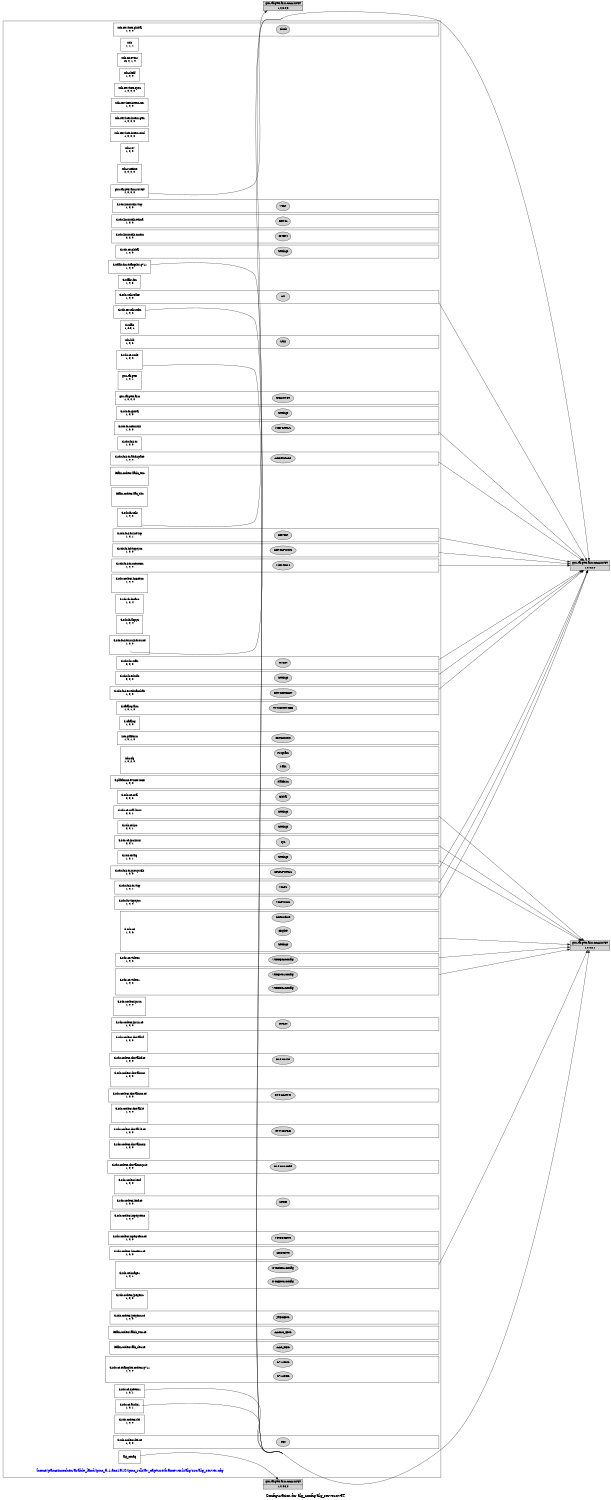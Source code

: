 digraph configuration {
    size="7.5,10";
    rankdir=LR;
    ranksep=".50 equally";
    concentrate=true;
    compound=true;
    label="\nConfiguration for alg_config/alg_server.xv5T"
  node [font=Helvetica, fontsize=14, fontcolor=black];  subgraph cluster0 {label=""; __cfg [label="/home/pamsimochen/arable_land/ipnc_5.1-acs1910/ipnc_rdk/av_capture/framework/alg/src/alg_server.cfg", color=white, fontcolor=blue];
    node [font=Helvetica, fontsize=10];    subgraph cluster1 {
        label="";
        xdc_services_global__top [shape=box,label="xdc.services.global\n1, 0, 0", color=white];
        xdc_services_global__bot [shape=point,label="", style=invis];
        xdc_services_global_Clock [style=filled,fillcolor=lightgray, label="Clock"];
        xdc_services_global__top -> xdc_services_global_Clock[style=invis];
        xdc_services_global_Clock -> xdc_services_global__bot[style=invis];
    }
    subgraph cluster2 {
        label="";
        xdc__top [shape=box,label="xdc\n1, 1, 1", color=white];
    }
    subgraph cluster3 {
        label="";
        xdc_corevers__top [shape=box,label="xdc.corevers\n16, 0, 1, 0", color=white];
    }
    subgraph cluster4 {
        label="";
        xdc_shelf__top [shape=box,label="xdc.shelf\n1, 0, 0", color=white];
    }
    subgraph cluster5 {
        label="";
        xdc_services_spec__top [shape=box,label="xdc.services.spec\n1, 0, 0, 0", color=white];
    }
    subgraph cluster6 {
        label="";
        xdc_services_intern_xsr__top [shape=box,label="xdc.services.intern.xsr\n1, 0, 0", color=white];
    }
    subgraph cluster7 {
        label="";
        xdc_services_intern_gen__top [shape=box,label="xdc.services.intern.gen\n1, 0, 0, 0", color=white];
    }
    subgraph cluster8 {
        label="";
        xdc_services_intern_cmd__top [shape=box,label="xdc.services.intern.cmd\n1, 0, 0, 0", color=white];
    }
    subgraph cluster9 {
        label="";
        xdc_rov__top [shape=box,label="xdc.rov\n1, 0, 0", color=white];
        xdc_rov__bot [shape=point,label="", style=invis];
    }
    subgraph cluster10 {
        label="";
        xdc_runtime__top [shape=box,label="xdc.runtime\n2, 0, 0, 0", color=white];
        xdc_runtime__bot [shape=point,label="", style=invis];
    }
    subgraph cluster11 {
        label="";
        gnu_targets_arm_rtsv5T__top [shape=box,label="gnu.targets.arm.rtsv5T\n1, 0, 0, 0", color=white];
    }
    subgraph cluster12 {
        label="";
        ti_sdo_linuxutils_vicp__top [shape=box,label="ti.sdo.linuxutils.vicp\n1, 0, 0", color=white];
        ti_sdo_linuxutils_vicp__bot [shape=point,label="", style=invis];
        ti_sdo_linuxutils_vicp_VICP [style=filled,fillcolor=lightgray, label="VICP"];
        ti_sdo_linuxutils_vicp__top -> ti_sdo_linuxutils_vicp_VICP[style=invis];
        ti_sdo_linuxutils_vicp_VICP -> ti_sdo_linuxutils_vicp__bot[style=invis];
    }
    subgraph cluster13 {
        label="";
        ti_sdo_linuxutils_edma__top [shape=box,label="ti.sdo.linuxutils.edma\n1, 0, 0", color=white];
        ti_sdo_linuxutils_edma__bot [shape=point,label="", style=invis];
        ti_sdo_linuxutils_edma_EDMA [style=filled,fillcolor=lightgray, label="EDMA"];
        ti_sdo_linuxutils_edma__top -> ti_sdo_linuxutils_edma_EDMA[style=invis];
        ti_sdo_linuxutils_edma_EDMA -> ti_sdo_linuxutils_edma__bot[style=invis];
    }
    subgraph cluster14 {
        label="";
        ti_sdo_linuxutils_cmem__top [shape=box,label="ti.sdo.linuxutils.cmem\n2, 2, 0", color=white];
        ti_sdo_linuxutils_cmem__bot [shape=point,label="", style=invis];
        ti_sdo_linuxutils_cmem_CMEM [style=filled,fillcolor=lightgray, label="CMEM"];
        ti_sdo_linuxutils_cmem__top -> ti_sdo_linuxutils_cmem_CMEM[style=invis];
        ti_sdo_linuxutils_cmem_CMEM -> ti_sdo_linuxutils_cmem__bot[style=invis];
    }
    subgraph cluster15 {
        label="";
        ti_xdais_dm_examples_g711__top [shape=box,label="ti.xdais.dm.examples.g711\n1, 0, 0", color=white];
    }
    subgraph cluster16 {
        label="";
        ti_sdo_ce_global__top [shape=box,label="ti.sdo.ce.global\n1, 0, 0", color=white];
        ti_sdo_ce_global__bot [shape=point,label="", style=invis];
        ti_sdo_ce_global_Settings [style=filled,fillcolor=lightgray, label="Settings"];
        ti_sdo_ce_global__top -> ti_sdo_ce_global_Settings[style=invis];
        ti_sdo_ce_global_Settings -> ti_sdo_ce_global__bot[style=invis];
    }
    subgraph cluster17 {
        label="";
        ti_xdais_dm__top [shape=box,label="ti.xdais.dm\n1, 0, 5", color=white];
    }
    subgraph cluster18 {
        label="";
        ti_sdo_utils_trace__top [shape=box,label="ti.sdo.utils.trace\n1, 0, 0", color=white];
        ti_sdo_utils_trace__bot [shape=point,label="", style=invis];
        ti_sdo_utils_trace_GT [style=filled,fillcolor=lightgray, label="GT"];
        ti_sdo_utils_trace__top -> ti_sdo_utils_trace_GT[style=invis];
        ti_sdo_utils_trace_GT -> ti_sdo_utils_trace__bot[style=invis];
    }
    subgraph cluster19 {
        label="";
        ti_sdo_ce_utils_xdm__top [shape=box,label="ti.sdo.ce.utils.xdm\n1, 0, 2", color=white];
    }
    subgraph cluster20 {
        label="";
        ti_xdais__top [shape=box,label="ti.xdais\n1, 2.0, 1", color=white];
    }
    subgraph cluster21 {
        label="";
        ti_sdo_ce_node__top [shape=box,label="ti.sdo.ce.node\n1, 0, 0", color=white];
        ti_sdo_ce_node__bot [shape=point,label="", style=invis];
    }
    subgraph cluster22 {
        label="";
        xdc_bld__top [shape=box,label="xdc.bld\n1, 0, 2", color=white];
        xdc_bld__bot [shape=point,label="", style=invis];
        xdc_bld_Utils [style=filled,fillcolor=lightgray, label="Utils"];
        xdc_bld__top -> xdc_bld_Utils[style=invis];
        xdc_bld_Utils -> xdc_bld__bot[style=invis];
    }
    subgraph cluster23 {
        label="";
        gnu_targets__top [shape=box,label="gnu.targets\n1, 0, 1", color=white];
        gnu_targets__bot [shape=point,label="", style=invis];
    }
    subgraph cluster24 {
        label="";
        gnu_targets_arm__top [shape=box,label="gnu.targets.arm\n1, 0, 0, 0", color=white];
        gnu_targets_arm__bot [shape=point,label="", style=invis];
        gnu_targets_arm_GCArmv5T [style=filled,fillcolor=lightgray, label="GCArmv5T"];
        gnu_targets_arm__top -> gnu_targets_arm_GCArmv5T[style=invis];
        gnu_targets_arm_GCArmv5T -> gnu_targets_arm__bot[style=invis];
    }
    subgraph cluster25 {
        label="";
        ti_sdo_fc_global__top [shape=box,label="ti.sdo.fc.global\n1, 0, 0", color=white];
        ti_sdo_fc_global__bot [shape=point,label="", style=invis];
        ti_sdo_fc_global_Settings [style=filled,fillcolor=lightgray, label="Settings"];
        ti_sdo_fc_global__top -> ti_sdo_fc_global_Settings[style=invis];
        ti_sdo_fc_global_Settings -> ti_sdo_fc_global__bot[style=invis];
    }
    subgraph cluster26 {
        label="";
        ti_sdo_fc_memutils__top [shape=box,label="ti.sdo.fc.memutils\n1, 0, 0", color=white];
        ti_sdo_fc_memutils__bot [shape=point,label="", style=invis];
        ti_sdo_fc_memutils_MEMUTILS [style=filled,fillcolor=lightgray, label="MEMUTILS"];
        ti_sdo_fc_memutils__top -> ti_sdo_fc_memutils_MEMUTILS[style=invis];
        ti_sdo_fc_memutils_MEMUTILS -> ti_sdo_fc_memutils__bot[style=invis];
    }
    subgraph cluster27 {
        label="";
        ti_sdo_fc_ires__top [shape=box,label="ti.sdo.fc.ires\n1, 0, 0", color=white];
    }
    subgraph cluster28 {
        label="";
        ti_sdo_fc_ires_addrspace__top [shape=box,label="ti.sdo.fc.ires.addrspace\n1, 0, 0", color=white];
        ti_sdo_fc_ires_addrspace__bot [shape=point,label="", style=invis];
        ti_sdo_fc_ires_addrspace_ADDRSPACE [style=filled,fillcolor=lightgray, label="ADDRSPACE"];
        ti_sdo_fc_ires_addrspace__top -> ti_sdo_fc_ires_addrspace_ADDRSPACE[style=invis];
        ti_sdo_fc_ires_addrspace_ADDRSPACE -> ti_sdo_fc_ires_addrspace__bot[style=invis];
    }
    subgraph cluster29 {
        label="";
        ittiam_codecs_aaclc_enc__top [shape=box,label="ittiam.codecs.aaclc_enc\n", color=white];
        ittiam_codecs_aaclc_enc__bot [shape=point,label="", style=invis];
    }
    subgraph cluster30 {
        label="";
        ittiam_codecs_aac_dec__top [shape=box,label="ittiam.codecs.aac_dec\n", color=white];
        ittiam_codecs_aac_dec__bot [shape=point,label="", style=invis];
    }
    subgraph cluster31 {
        label="";
        ti_sdo_fc_utils__top [shape=box,label="ti.sdo.fc.utils\n1, 0, 2", color=white];
        ti_sdo_fc_utils__bot [shape=point,label="", style=invis];
    }
    subgraph cluster32 {
        label="";
        ti_sdo_fc_ires_hdvicp__top [shape=box,label="ti.sdo.fc.ires.hdvicp\n1, 0, 1", color=white];
        ti_sdo_fc_ires_hdvicp__bot [shape=point,label="", style=invis];
        ti_sdo_fc_ires_hdvicp_HDVICP [style=filled,fillcolor=lightgray, label="HDVICP"];
        ti_sdo_fc_ires_hdvicp__top -> ti_sdo_fc_ires_hdvicp_HDVICP[style=invis];
        ti_sdo_fc_ires_hdvicp_HDVICP -> ti_sdo_fc_ires_hdvicp__bot[style=invis];
    }
    subgraph cluster33 {
        label="";
        ti_sdo_fc_hdvicpsync__top [shape=box,label="ti.sdo.fc.hdvicpsync\n1, 0, 0", color=white];
        ti_sdo_fc_hdvicpsync__bot [shape=point,label="", style=invis];
        ti_sdo_fc_hdvicpsync_HDVICPSYNC [style=filled,fillcolor=lightgray, label="HDVICPSYNC"];
        ti_sdo_fc_hdvicpsync__top -> ti_sdo_fc_hdvicpsync_HDVICPSYNC[style=invis];
        ti_sdo_fc_hdvicpsync_HDVICPSYNC -> ti_sdo_fc_hdvicpsync__bot[style=invis];
    }
    subgraph cluster34 {
        label="";
        ti_sdo_fc_ires_memtcm__top [shape=box,label="ti.sdo.fc.ires.memtcm\n1, 0, 0", color=white];
        ti_sdo_fc_ires_memtcm__bot [shape=point,label="", style=invis];
        ti_sdo_fc_ires_memtcm_MEMTCM [style=filled,fillcolor=lightgray, label="MEMTCM"];
        ti_sdo_fc_ires_memtcm__top -> ti_sdo_fc_ires_memtcm_MEMTCM[style=invis];
        ti_sdo_fc_ires_memtcm_MEMTCM -> ti_sdo_fc_ires_memtcm__bot[style=invis];
    }
    subgraph cluster35 {
        label="";
        ti_sdo_codecs_h264enc__top [shape=box,label="ti.sdo.codecs.h264enc\n1, 0, 0", color=white];
        ti_sdo_codecs_h264enc__bot [shape=point,label="", style=invis];
    }
    subgraph cluster36 {
        label="";
        ti_sdo_fc_dman3__top [shape=box,label="ti.sdo.fc.dman3\n1, 0, 4", color=white];
        ti_sdo_fc_dman3__bot [shape=point,label="", style=invis];
    }
    subgraph cluster37 {
        label="";
        ti_sdo_fc_acpy3__top [shape=box,label="ti.sdo.fc.acpy3\n1, 0, 4", color=white];
        ti_sdo_fc_acpy3__bot [shape=point,label="", style=invis];
    }
    subgraph cluster38 {
        label="";
        ti_sdo_fc_ires_nullresource__top [shape=box,label="ti.sdo.fc.ires.nullresource\n1, 0, 0", color=white];
        ti_sdo_fc_ires_nullresource__bot [shape=point,label="", style=invis];
    }
    subgraph cluster39 {
        label="";
        ti_sdo_fc_rman__top [shape=box,label="ti.sdo.fc.rman\n2, 0, 0", color=white];
        ti_sdo_fc_rman__bot [shape=point,label="", style=invis];
        ti_sdo_fc_rman_RMAN [style=filled,fillcolor=lightgray, label="RMAN"];
        ti_sdo_fc_rman__top -> ti_sdo_fc_rman_RMAN[style=invis];
        ti_sdo_fc_rman_RMAN -> ti_sdo_fc_rman__bot[style=invis];
    }
    subgraph cluster40 {
        label="";
        ti_sdo_fc_edma3__top [shape=box,label="ti.sdo.fc.edma3\n3, 0, 0", color=white];
        ti_sdo_fc_edma3__bot [shape=point,label="", style=invis];
        ti_sdo_fc_edma3_Settings [style=filled,fillcolor=lightgray, label="Settings"];
        ti_sdo_fc_edma3__top -> ti_sdo_fc_edma3_Settings[style=invis];
        ti_sdo_fc_edma3_Settings -> ti_sdo_fc_edma3__bot[style=invis];
    }
    subgraph cluster41 {
        label="";
        ti_sdo_fc_ires_edma3chan__top [shape=box,label="ti.sdo.fc.ires.edma3chan\n1, 0, 0", color=white];
        ti_sdo_fc_ires_edma3chan__bot [shape=point,label="", style=invis];
        ti_sdo_fc_ires_edma3chan_EDMA3CHAN [style=filled,fillcolor=lightgray, label="EDMA3CHAN"];
        ti_sdo_fc_ires_edma3chan__top -> ti_sdo_fc_ires_edma3chan_EDMA3CHAN[style=invis];
        ti_sdo_fc_ires_edma3chan_EDMA3CHAN -> ti_sdo_fc_ires_edma3chan__bot[style=invis];
    }
    subgraph cluster42 {
        label="";
        ti_catalog_arm__top [shape=box,label="ti.catalog.arm\n1, 0, 1, 0", color=white];
        ti_catalog_arm__bot [shape=point,label="", style=invis];
        ti_catalog_arm_TMS320DM365 [style=filled,fillcolor=lightgray, label="TMS320DM365"];
        ti_catalog_arm__top -> ti_catalog_arm_TMS320DM365[style=invis];
        ti_catalog_arm_TMS320DM365 -> ti_catalog_arm__bot[style=invis];
    }
    subgraph cluster43 {
        label="";
        ti_catalog__top [shape=box,label="ti.catalog\n1, 0, 0", color=white];
    }
    subgraph cluster44 {
        label="";
        xdc_platform__top [shape=box,label="xdc.platform\n1, 0, 1, 0", color=white];
        xdc_platform__bot [shape=point,label="", style=invis];
        xdc_platform_ExeContext [style=filled,fillcolor=lightgray, label="ExeContext"];
        xdc_platform__top -> xdc_platform_ExeContext[style=invis];
        xdc_platform_ExeContext -> xdc_platform__bot[style=invis];
    }
    subgraph cluster45 {
        label="";
        xdc_cfg__top [shape=box,label="xdc.cfg\n1, 0, 2, 0", color=white];
        xdc_cfg__bot [shape=point,label="", style=invis];
        xdc_cfg_Program [style=filled,fillcolor=lightgray, label="Program"];
        xdc_cfg__top -> xdc_cfg_Program[style=invis];
        xdc_cfg_Program -> xdc_cfg__bot[style=invis];
        xdc_cfg_Main [style=filled,fillcolor=lightgray, label="Main"];
        xdc_cfg__top -> xdc_cfg_Main[style=invis];
        xdc_cfg_Main -> xdc_cfg__bot[style=invis];
    }
    subgraph cluster46 {
        label="";
        ti_platforms_evmDM365__top [shape=box,label="ti.platforms.evmDM365\n1, 0, 0", color=white];
        ti_platforms_evmDM365__bot [shape=point,label="", style=invis];
        ti_platforms_evmDM365_Platform [style=filled,fillcolor=lightgray, label="Platform"];
        ti_platforms_evmDM365__top -> ti_platforms_evmDM365_Platform[style=invis];
        ti_platforms_evmDM365_Platform -> ti_platforms_evmDM365__bot[style=invis];
    }
    subgraph cluster47 {
        label="";
        ti_sdo_ce_osal__top [shape=box,label="ti.sdo.ce.osal\n2, 0, 2", color=white];
        ti_sdo_ce_osal__bot [shape=point,label="", style=invis];
        ti_sdo_ce_osal_Global [style=filled,fillcolor=lightgray, label="Global"];
        ti_sdo_ce_osal__top -> ti_sdo_ce_osal_Global[style=invis];
        ti_sdo_ce_osal_Global -> ti_sdo_ce_osal__bot[style=invis];
    }
    subgraph cluster48 {
        label="";
        ti_sdo_ce_osal_linux__top [shape=box,label="ti.sdo.ce.osal.linux\n2, 0, 1", color=white];
        ti_sdo_ce_osal_linux__bot [shape=point,label="", style=invis];
        ti_sdo_ce_osal_linux_Settings [style=filled,fillcolor=lightgray, label="Settings"];
        ti_sdo_ce_osal_linux__top -> ti_sdo_ce_osal_linux_Settings[style=invis];
        ti_sdo_ce_osal_linux_Settings -> ti_sdo_ce_osal_linux__bot[style=invis];
    }
    subgraph cluster49 {
        label="";
        ti_sdo_ce_ipc__top [shape=box,label="ti.sdo.ce.ipc\n2, 0, 1", color=white];
        ti_sdo_ce_ipc__bot [shape=point,label="", style=invis];
        ti_sdo_ce_ipc_Settings [style=filled,fillcolor=lightgray, label="Settings"];
        ti_sdo_ce_ipc__top -> ti_sdo_ce_ipc_Settings[style=invis];
        ti_sdo_ce_ipc_Settings -> ti_sdo_ce_ipc__bot[style=invis];
    }
    subgraph cluster50 {
        label="";
        ti_sdo_ce_ipc_linux__top [shape=box,label="ti.sdo.ce.ipc.linux\n2, 0, 1", color=white];
        ti_sdo_ce_ipc_linux__bot [shape=point,label="", style=invis];
        ti_sdo_ce_ipc_linux_Ipc [style=filled,fillcolor=lightgray, label="Ipc"];
        ti_sdo_ce_ipc_linux__top -> ti_sdo_ce_ipc_linux_Ipc[style=invis];
        ti_sdo_ce_ipc_linux_Ipc -> ti_sdo_ce_ipc_linux__bot[style=invis];
    }
    subgraph cluster51 {
        label="";
        ti_sdo_ce_alg__top [shape=box,label="ti.sdo.ce.alg\n1, 0, 1", color=white];
        ti_sdo_ce_alg__bot [shape=point,label="", style=invis];
        ti_sdo_ce_alg_Settings [style=filled,fillcolor=lightgray, label="Settings"];
        ti_sdo_ce_alg__top -> ti_sdo_ce_alg_Settings[style=invis];
        ti_sdo_ce_alg_Settings -> ti_sdo_ce_alg__bot[style=invis];
    }
    subgraph cluster52 {
        label="";
        ti_sdo_fc_ires_grouputils__top [shape=box,label="ti.sdo.fc.ires.grouputils\n1, 0, 0", color=white];
        ti_sdo_fc_ires_grouputils__bot [shape=point,label="", style=invis];
        ti_sdo_fc_ires_grouputils_GROUPUTILS [style=filled,fillcolor=lightgray, label="GROUPUTILS"];
        ti_sdo_fc_ires_grouputils__top -> ti_sdo_fc_ires_grouputils_GROUPUTILS[style=invis];
        ti_sdo_fc_ires_grouputils_GROUPUTILS -> ti_sdo_fc_ires_grouputils__bot[style=invis];
    }
    subgraph cluster53 {
        label="";
        ti_sdo_fc_ires_vicp__top [shape=box,label="ti.sdo.fc.ires.vicp\n1, 0, 1", color=white];
        ti_sdo_fc_ires_vicp__bot [shape=point,label="", style=invis];
        ti_sdo_fc_ires_vicp_VICP2 [style=filled,fillcolor=lightgray, label="VICP2"];
        ti_sdo_fc_ires_vicp__top -> ti_sdo_fc_ires_vicp_VICP2[style=invis];
        ti_sdo_fc_ires_vicp_VICP2 -> ti_sdo_fc_ires_vicp__bot[style=invis];
    }
    subgraph cluster54 {
        label="";
        ti_sdo_fc_vicpsync__top [shape=box,label="ti.sdo.fc.vicpsync\n1, 0, 0", color=white];
        ti_sdo_fc_vicpsync__bot [shape=point,label="", style=invis];
        ti_sdo_fc_vicpsync_VICPSYNC [style=filled,fillcolor=lightgray, label="VICPSYNC"];
        ti_sdo_fc_vicpsync__top -> ti_sdo_fc_vicpsync_VICPSYNC[style=invis];
        ti_sdo_fc_vicpsync_VICPSYNC -> ti_sdo_fc_vicpsync__bot[style=invis];
    }
    subgraph cluster55 {
        label="";
        ti_sdo_ce__top [shape=box,label="ti.sdo.ce\n1, 0, 6", color=white];
        ti_sdo_ce__bot [shape=point,label="", style=invis];
        ti_sdo_ce_Engine [style=filled,fillcolor=lightgray, label="Engine"];
        ti_sdo_ce__top -> ti_sdo_ce_Engine[style=invis];
        ti_sdo_ce_Engine -> ti_sdo_ce__bot[style=invis];
        ti_sdo_ce_CERuntime [style=filled,fillcolor=lightgray, label="CERuntime"];
        ti_sdo_ce__top -> ti_sdo_ce_CERuntime[style=invis];
        ti_sdo_ce_CERuntime -> ti_sdo_ce__bot[style=invis];
        ti_sdo_ce_Settings [style=filled,fillcolor=lightgray, label="Settings"];
        ti_sdo_ce__top -> ti_sdo_ce_Settings[style=invis];
        ti_sdo_ce_Settings -> ti_sdo_ce__bot[style=invis];
    }
    subgraph cluster56 {
        label="";
        ti_sdo_ce_video2__top [shape=box,label="ti.sdo.ce.video2\n1, 0, 2", color=white];
        ti_sdo_ce_video2__bot [shape=point,label="", style=invis];
        ti_sdo_ce_video2_VIDDEC2Config [style=filled,fillcolor=lightgray, label="VIDDEC2Config"];
        ti_sdo_ce_video2__top -> ti_sdo_ce_video2_VIDDEC2Config[style=invis];
        ti_sdo_ce_video2_VIDDEC2Config -> ti_sdo_ce_video2__bot[style=invis];
    }
    subgraph cluster57 {
        label="";
        ti_sdo_ce_video1__top [shape=box,label="ti.sdo.ce.video1\n1, 0, 2", color=white];
        ti_sdo_ce_video1__bot [shape=point,label="", style=invis];
        ti_sdo_ce_video1_VIDENC1Config [style=filled,fillcolor=lightgray, label="VIDENC1Config"];
        ti_sdo_ce_video1__top -> ti_sdo_ce_video1_VIDENC1Config[style=invis];
        ti_sdo_ce_video1_VIDENC1Config -> ti_sdo_ce_video1__bot[style=invis];
        ti_sdo_ce_video1_VIDDEC1Config [style=filled,fillcolor=lightgray, label="VIDDEC1Config"];
        ti_sdo_ce_video1__top -> ti_sdo_ce_video1_VIDDEC1Config[style=invis];
        ti_sdo_ce_video1_VIDDEC1Config -> ti_sdo_ce_video1__bot[style=invis];
    }
    subgraph cluster58 {
        label="";
        ti_sdo_codecs_iprun__top [shape=box,label="ti.sdo.codecs.iprun\n1, 0, 0", color=white];
        ti_sdo_codecs_iprun__bot [shape=point,label="", style=invis];
    }
    subgraph cluster59 {
        label="";
        ti_sdo_codecs_iprun_ce__top [shape=box,label="ti.sdo.codecs.iprun.ce\n1, 0, 0", color=white];
        ti_sdo_codecs_iprun_ce__bot [shape=point,label="", style=invis];
        ti_sdo_codecs_iprun_ce_IPRUN [style=filled,fillcolor=lightgray, label="IPRUN"];
        ti_sdo_codecs_iprun_ce__top -> ti_sdo_codecs_iprun_ce_IPRUN[style=invis];
        ti_sdo_codecs_iprun_ce_IPRUN -> ti_sdo_codecs_iprun_ce__bot[style=invis];
    }
    subgraph cluster60 {
        label="";
        ti_sdo_codecs_dmvalisf__top [shape=box,label="ti.sdo.codecs.dmvalisf\n1, 0, 0", color=white];
        ti_sdo_codecs_dmvalisf__bot [shape=point,label="", style=invis];
    }
    subgraph cluster61 {
        label="";
        ti_sdo_codecs_dmvalisf_ce__top [shape=box,label="ti.sdo.codecs.dmvalisf.ce\n1, 0, 0", color=white];
        ti_sdo_codecs_dmvalisf_ce__bot [shape=point,label="", style=invis];
        ti_sdo_codecs_dmvalisf_ce_DMVALISF [style=filled,fillcolor=lightgray, label="DMVALISF"];
        ti_sdo_codecs_dmvalisf_ce__top -> ti_sdo_codecs_dmvalisf_ce_DMVALISF[style=invis];
        ti_sdo_codecs_dmvalisf_ce_DMVALISF -> ti_sdo_codecs_dmvalisf_ce__bot[style=invis];
    }
    subgraph cluster62 {
        label="";
        ti_sdo_codecs_dmvalnms__top [shape=box,label="ti.sdo.codecs.dmvalnms\n1, 0, 0", color=white];
        ti_sdo_codecs_dmvalnms__bot [shape=point,label="", style=invis];
    }
    subgraph cluster63 {
        label="";
        ti_sdo_codecs_dmvalnms_ce__top [shape=box,label="ti.sdo.codecs.dmvalnms.ce\n1, 0, 0", color=white];
        ti_sdo_codecs_dmvalnms_ce__bot [shape=point,label="", style=invis];
        ti_sdo_codecs_dmvalnms_ce_DMVALNMS [style=filled,fillcolor=lightgray, label="DMVALNMS"];
        ti_sdo_codecs_dmvalnms_ce__top -> ti_sdo_codecs_dmvalnms_ce_DMVALNMS[style=invis];
        ti_sdo_codecs_dmvalnms_ce_DMVALNMS -> ti_sdo_codecs_dmvalnms_ce__bot[style=invis];
    }
    subgraph cluster64 {
        label="";
        ti_sdo_codecs_dmvalrle__top [shape=box,label="ti.sdo.codecs.dmvalrle\n1, 0, 0", color=white];
        ti_sdo_codecs_dmvalrle__bot [shape=point,label="", style=invis];
    }
    subgraph cluster65 {
        label="";
        ti_sdo_codecs_dmvalrle_ce__top [shape=box,label="ti.sdo.codecs.dmvalrle.ce\n1, 0, 0", color=white];
        ti_sdo_codecs_dmvalrle_ce__bot [shape=point,label="", style=invis];
        ti_sdo_codecs_dmvalrle_ce_DMVALRLE [style=filled,fillcolor=lightgray, label="DMVALRLE"];
        ti_sdo_codecs_dmvalrle_ce__top -> ti_sdo_codecs_dmvalrle_ce_DMVALRLE[style=invis];
        ti_sdo_codecs_dmvalrle_ce_DMVALRLE -> ti_sdo_codecs_dmvalrle_ce__bot[style=invis];
    }
    subgraph cluster66 {
        label="";
        ti_sdo_codecs_dmvalmorp__top [shape=box,label="ti.sdo.codecs.dmvalmorp\n1, 0, 0", color=white];
        ti_sdo_codecs_dmvalmorp__bot [shape=point,label="", style=invis];
    }
    subgraph cluster67 {
        label="";
        ti_sdo_codecs_dmvalmorp_ce__top [shape=box,label="ti.sdo.codecs.dmvalmorp.ce\n1, 0, 0", color=white];
        ti_sdo_codecs_dmvalmorp_ce__bot [shape=point,label="", style=invis];
        ti_sdo_codecs_dmvalmorp_ce_DMVALMORP [style=filled,fillcolor=lightgray, label="DMVALMORP"];
        ti_sdo_codecs_dmvalmorp_ce__top -> ti_sdo_codecs_dmvalmorp_ce_DMVALMORP[style=invis];
        ti_sdo_codecs_dmvalmorp_ce_DMVALMORP -> ti_sdo_codecs_dmvalmorp_ce__bot[style=invis];
    }
    subgraph cluster68 {
        label="";
        ti_sdo_codecs_ktnf__top [shape=box,label="ti.sdo.codecs.ktnf\n1, 0, 0", color=white];
        ti_sdo_codecs_ktnf__bot [shape=point,label="", style=invis];
    }
    subgraph cluster69 {
        label="";
        ti_sdo_codecs_ktnf_ce__top [shape=box,label="ti.sdo.codecs.ktnf.ce\n1, 0, 0", color=white];
        ti_sdo_codecs_ktnf_ce__bot [shape=point,label="", style=invis];
        ti_sdo_codecs_ktnf_ce_KTNF [style=filled,fillcolor=lightgray, label="KTNF"];
        ti_sdo_codecs_ktnf_ce__top -> ti_sdo_codecs_ktnf_ce_KTNF[style=invis];
        ti_sdo_codecs_ktnf_ce_KTNF -> ti_sdo_codecs_ktnf_ce__bot[style=invis];
    }
    subgraph cluster70 {
        label="";
        ti_sdo_codecs_mpeg4enc__top [shape=box,label="ti.sdo.codecs.mpeg4enc\n1, 0, 0", color=white];
        ti_sdo_codecs_mpeg4enc__bot [shape=point,label="", style=invis];
    }
    subgraph cluster71 {
        label="";
        ti_sdo_codecs_mpeg4enc_ce__top [shape=box,label="ti.sdo.codecs.mpeg4enc.ce\n1, 0, 0", color=white];
        ti_sdo_codecs_mpeg4enc_ce__bot [shape=point,label="", style=invis];
        ti_sdo_codecs_mpeg4enc_ce_MPEG4ENC [style=filled,fillcolor=lightgray, label="MPEG4ENC"];
        ti_sdo_codecs_mpeg4enc_ce__top -> ti_sdo_codecs_mpeg4enc_ce_MPEG4ENC[style=invis];
        ti_sdo_codecs_mpeg4enc_ce_MPEG4ENC -> ti_sdo_codecs_mpeg4enc_ce__bot[style=invis];
    }
    subgraph cluster72 {
        label="";
        ti_sdo_codecs_h264enc_ce__top [shape=box,label="ti.sdo.codecs.h264enc.ce\n1, 0, 0", color=white];
        ti_sdo_codecs_h264enc_ce__bot [shape=point,label="", style=invis];
        ti_sdo_codecs_h264enc_ce_H264ENC [style=filled,fillcolor=lightgray, label="H264ENC"];
        ti_sdo_codecs_h264enc_ce__top -> ti_sdo_codecs_h264enc_ce_H264ENC[style=invis];
        ti_sdo_codecs_h264enc_ce_H264ENC -> ti_sdo_codecs_h264enc_ce__bot[style=invis];
    }
    subgraph cluster73 {
        label="";
        ti_sdo_ce_image1__top [shape=box,label="ti.sdo.ce.image1\n1, 0, 1", color=white];
        ti_sdo_ce_image1__bot [shape=point,label="", style=invis];
        ti_sdo_ce_image1_IMGDEC1Config [style=filled,fillcolor=lightgray, label="IMGDEC1Config"];
        ti_sdo_ce_image1__top -> ti_sdo_ce_image1_IMGDEC1Config[style=invis];
        ti_sdo_ce_image1_IMGDEC1Config -> ti_sdo_ce_image1__bot[style=invis];
        ti_sdo_ce_image1_IMGENC1Config [style=filled,fillcolor=lightgray, label="IMGENC1Config"];
        ti_sdo_ce_image1__top -> ti_sdo_ce_image1_IMGENC1Config[style=invis];
        ti_sdo_ce_image1_IMGENC1Config -> ti_sdo_ce_image1__bot[style=invis];
    }
    subgraph cluster74 {
        label="";
        ti_sdo_codecs_jpegenc__top [shape=box,label="ti.sdo.codecs.jpegenc\n1, 0, 0", color=white];
        ti_sdo_codecs_jpegenc__bot [shape=point,label="", style=invis];
    }
    subgraph cluster75 {
        label="";
        ti_sdo_codecs_jpegenc_ce__top [shape=box,label="ti.sdo.codecs.jpegenc.ce\n1, 0, 0", color=white];
        ti_sdo_codecs_jpegenc_ce__bot [shape=point,label="", style=invis];
        ti_sdo_codecs_jpegenc_ce_JPEGENC [style=filled,fillcolor=lightgray, label="JPEGENC"];
        ti_sdo_codecs_jpegenc_ce__top -> ti_sdo_codecs_jpegenc_ce_JPEGENC[style=invis];
        ti_sdo_codecs_jpegenc_ce_JPEGENC -> ti_sdo_codecs_jpegenc_ce__bot[style=invis];
    }
    subgraph cluster76 {
        label="";
        ti_sdo_ce_audio1__top [shape=box,label="ti.sdo.ce.audio1\n1, 0, 1", color=white];
    }
    subgraph cluster77 {
        label="";
        ittiam_codecs_aaclc_enc_ce__top [shape=box,label="ittiam.codecs.aaclc_enc.ce\n", color=white];
        ittiam_codecs_aaclc_enc_ce__bot [shape=point,label="", style=invis];
        ittiam_codecs_aaclc_enc_ce_AACLC_ENC [style=filled,fillcolor=lightgray, label="AACLC_ENC"];
        ittiam_codecs_aaclc_enc_ce__top -> ittiam_codecs_aaclc_enc_ce_AACLC_ENC[style=invis];
        ittiam_codecs_aaclc_enc_ce_AACLC_ENC -> ittiam_codecs_aaclc_enc_ce__bot[style=invis];
    }
    subgraph cluster78 {
        label="";
        ittiam_codecs_aac_dec_ce__top [shape=box,label="ittiam.codecs.aac_dec.ce\n", color=white];
        ittiam_codecs_aac_dec_ce__bot [shape=point,label="", style=invis];
        ittiam_codecs_aac_dec_ce_AAC_DEC [style=filled,fillcolor=lightgray, label="AAC_DEC"];
        ittiam_codecs_aac_dec_ce__top -> ittiam_codecs_aac_dec_ce_AAC_DEC[style=invis];
        ittiam_codecs_aac_dec_ce_AAC_DEC -> ittiam_codecs_aac_dec_ce__bot[style=invis];
    }
    subgraph cluster79 {
        label="";
        ti_sdo_ce_speech1__top [shape=box,label="ti.sdo.ce.speech1\n1, 0, 1", color=white];
    }
    subgraph cluster80 {
        label="";
        ti_sdo_ce_examples_codecs_g711__top [shape=box,label="ti.sdo.ce.examples.codecs.g711\n1, 0, 0", color=white];
        ti_sdo_ce_examples_codecs_g711__bot [shape=point,label="", style=invis];
        ti_sdo_ce_examples_codecs_g711_G711ENC [style=filled,fillcolor=lightgray, label="G711ENC"];
        ti_sdo_ce_examples_codecs_g711__top -> ti_sdo_ce_examples_codecs_g711_G711ENC[style=invis];
        ti_sdo_ce_examples_codecs_g711_G711ENC -> ti_sdo_ce_examples_codecs_g711__bot[style=invis];
        ti_sdo_ce_examples_codecs_g711_G711DEC [style=filled,fillcolor=lightgray, label="G711DEC"];
        ti_sdo_ce_examples_codecs_g711__top -> ti_sdo_ce_examples_codecs_g711_G711DEC[style=invis];
        ti_sdo_ce_examples_codecs_g711_G711DEC -> ti_sdo_ce_examples_codecs_g711__bot[style=invis];
    }
    subgraph cluster81 {
        label="";
        ti_sdo_codecs_dei__top [shape=box,label="ti.sdo.codecs.dei\n1, 0, 0", color=white];
        ti_sdo_codecs_dei__bot [shape=point,label="", style=invis];
    }
    subgraph cluster82 {
        label="";
        ti_sdo_codecs_dei_ce__top [shape=box,label="ti.sdo.codecs.dei.ce\n1, 0, 0", color=white];
        ti_sdo_codecs_dei_ce__bot [shape=point,label="", style=invis];
        ti_sdo_codecs_dei_ce_DEI [style=filled,fillcolor=lightgray, label="DEI"];
        ti_sdo_codecs_dei_ce__top -> ti_sdo_codecs_dei_ce_DEI[style=invis];
        ti_sdo_codecs_dei_ce_DEI -> ti_sdo_codecs_dei_ce__bot[style=invis];
    }
    subgraph cluster83 {
        label="";
        alg_config__top [shape=box,label="alg_config\n", color=white];
    }
  }
  node [font=Helvetica, fontsize=10];
    gnu_targets_arm_GCArmv5T__1_0_3__4_3 [shape=record,label="gnu.targets.arm.GCArmv5T|1,0,3.4,3",style=filled, fillcolor=lightgrey];
    gnu_targets_arm_rtsv5T__top -> gnu_targets_arm_GCArmv5T__1_0_3__4_3 [ltail=cluster11];
    gnu_targets_arm_GCArmv5T__1_0_4__2_1 [shape=record,label="gnu.targets.arm.GCArmv5T|1,0,4.2,1",style=filled, fillcolor=lightgrey];
    ti_xdais_dm_examples_g711__top -> gnu_targets_arm_GCArmv5T__1_0_4__2_1 [ltail=cluster15];
    gnu_targets_arm_GCArmv5T__1_0_4__2_0 [shape=record,label="gnu.targets.arm.GCArmv5T|1,0,4.2,0",style=filled, fillcolor=lightgrey];
    ti_sdo_utils_trace__bot -> gnu_targets_arm_GCArmv5T__1_0_4__2_0 [ltail=cluster18];
    gnu_targets_arm_GCArmv5T__1_0_4__2_1 [shape=record,label="gnu.targets.arm.GCArmv5T|1,0,4.2,1",style=filled, fillcolor=lightgrey];
    ti_sdo_ce_utils_xdm__top -> gnu_targets_arm_GCArmv5T__1_0_4__2_1 [ltail=cluster19];
    gnu_targets_arm_GCArmv5T__1_0_4__2_1 [shape=record,label="gnu.targets.arm.GCArmv5T|1,0,4.2,1",style=filled, fillcolor=lightgrey];
    ti_sdo_ce_node__bot -> gnu_targets_arm_GCArmv5T__1_0_4__2_1 [ltail=cluster21];
    gnu_targets_arm_GCArmv5T__1_0_4__2_0 [shape=record,label="gnu.targets.arm.GCArmv5T|1,0,4.2,0",style=filled, fillcolor=lightgrey];
    ti_sdo_fc_memutils__bot -> gnu_targets_arm_GCArmv5T__1_0_4__2_0 [ltail=cluster26];
    gnu_targets_arm_GCArmv5T__1_0_4__2_0 [shape=record,label="gnu.targets.arm.GCArmv5T|1,0,4.2,0",style=filled, fillcolor=lightgrey];
    ti_sdo_fc_ires_addrspace__bot -> gnu_targets_arm_GCArmv5T__1_0_4__2_0 [ltail=cluster28];
    gnu_targets_arm_GCArmv5T__1_0_4__2_0 [shape=record,label="gnu.targets.arm.GCArmv5T|1,0,4.2,0",style=filled, fillcolor=lightgrey];
    ti_sdo_fc_utils__bot -> gnu_targets_arm_GCArmv5T__1_0_4__2_0 [ltail=cluster31];
    gnu_targets_arm_GCArmv5T__1_0_4__2_0 [shape=record,label="gnu.targets.arm.GCArmv5T|1,0,4.2,0",style=filled, fillcolor=lightgrey];
    ti_sdo_fc_ires_hdvicp__bot -> gnu_targets_arm_GCArmv5T__1_0_4__2_0 [ltail=cluster32];
    gnu_targets_arm_GCArmv5T__1_0_4__2_0 [shape=record,label="gnu.targets.arm.GCArmv5T|1,0,4.2,0",style=filled, fillcolor=lightgrey];
    ti_sdo_fc_hdvicpsync__bot -> gnu_targets_arm_GCArmv5T__1_0_4__2_0 [ltail=cluster33];
    gnu_targets_arm_GCArmv5T__1_0_4__2_0 [shape=record,label="gnu.targets.arm.GCArmv5T|1,0,4.2,0",style=filled, fillcolor=lightgrey];
    ti_sdo_fc_ires_memtcm__bot -> gnu_targets_arm_GCArmv5T__1_0_4__2_0 [ltail=cluster34];
    gnu_targets_arm_GCArmv5T__1_0_4__2_0 [shape=record,label="gnu.targets.arm.GCArmv5T|1,0,4.2,0",style=filled, fillcolor=lightgrey];
    ti_sdo_fc_ires_nullresource__bot -> gnu_targets_arm_GCArmv5T__1_0_4__2_0 [ltail=cluster38];
    gnu_targets_arm_GCArmv5T__1_0_4__2_0 [shape=record,label="gnu.targets.arm.GCArmv5T|1,0,4.2,0",style=filled, fillcolor=lightgrey];
    ti_sdo_fc_rman__bot -> gnu_targets_arm_GCArmv5T__1_0_4__2_0 [ltail=cluster39];
    gnu_targets_arm_GCArmv5T__1_0_4__2_0 [shape=record,label="gnu.targets.arm.GCArmv5T|1,0,4.2,0",style=filled, fillcolor=lightgrey];
    ti_sdo_fc_edma3__bot -> gnu_targets_arm_GCArmv5T__1_0_4__2_0 [ltail=cluster40];
    gnu_targets_arm_GCArmv5T__1_0_4__2_0 [shape=record,label="gnu.targets.arm.GCArmv5T|1,0,4.2,0",style=filled, fillcolor=lightgrey];
    ti_sdo_fc_ires_edma3chan__bot -> gnu_targets_arm_GCArmv5T__1_0_4__2_0 [ltail=cluster41];
    gnu_targets_arm_GCArmv5T__1_0_4__2_1 [shape=record,label="gnu.targets.arm.GCArmv5T|1,0,4.2,1",style=filled, fillcolor=lightgrey];
    ti_sdo_ce_osal_linux__bot -> gnu_targets_arm_GCArmv5T__1_0_4__2_1 [ltail=cluster48];
    gnu_targets_arm_GCArmv5T__1_0_4__2_1 [shape=record,label="gnu.targets.arm.GCArmv5T|1,0,4.2,1",style=filled, fillcolor=lightgrey];
    ti_sdo_ce_ipc_linux__bot -> gnu_targets_arm_GCArmv5T__1_0_4__2_1 [ltail=cluster50];
    gnu_targets_arm_GCArmv5T__1_0_4__2_1 [shape=record,label="gnu.targets.arm.GCArmv5T|1,0,4.2,1",style=filled, fillcolor=lightgrey];
    ti_sdo_ce_alg__bot -> gnu_targets_arm_GCArmv5T__1_0_4__2_1 [ltail=cluster51];
    gnu_targets_arm_GCArmv5T__1_0_4__2_0 [shape=record,label="gnu.targets.arm.GCArmv5T|1,0,4.2,0",style=filled, fillcolor=lightgrey];
    ti_sdo_fc_ires_grouputils__bot -> gnu_targets_arm_GCArmv5T__1_0_4__2_0 [ltail=cluster52];
    gnu_targets_arm_GCArmv5T__1_0_4__2_0 [shape=record,label="gnu.targets.arm.GCArmv5T|1,0,4.2,0",style=filled, fillcolor=lightgrey];
    ti_sdo_fc_ires_vicp__bot -> gnu_targets_arm_GCArmv5T__1_0_4__2_0 [ltail=cluster53];
    gnu_targets_arm_GCArmv5T__1_0_4__2_0 [shape=record,label="gnu.targets.arm.GCArmv5T|1,0,4.2,0",style=filled, fillcolor=lightgrey];
    ti_sdo_fc_vicpsync__bot -> gnu_targets_arm_GCArmv5T__1_0_4__2_0 [ltail=cluster54];
    gnu_targets_arm_GCArmv5T__1_0_4__2_1 [shape=record,label="gnu.targets.arm.GCArmv5T|1,0,4.2,1",style=filled, fillcolor=lightgrey];
    ti_sdo_ce__bot -> gnu_targets_arm_GCArmv5T__1_0_4__2_1 [ltail=cluster55];
    gnu_targets_arm_GCArmv5T__1_0_4__2_1 [shape=record,label="gnu.targets.arm.GCArmv5T|1,0,4.2,1",style=filled, fillcolor=lightgrey];
    ti_sdo_ce_video2__bot -> gnu_targets_arm_GCArmv5T__1_0_4__2_1 [ltail=cluster56];
    gnu_targets_arm_GCArmv5T__1_0_4__2_1 [shape=record,label="gnu.targets.arm.GCArmv5T|1,0,4.2,1",style=filled, fillcolor=lightgrey];
    ti_sdo_ce_video1__bot -> gnu_targets_arm_GCArmv5T__1_0_4__2_1 [ltail=cluster57];
    gnu_targets_arm_GCArmv5T__1_0_4__2_1 [shape=record,label="gnu.targets.arm.GCArmv5T|1,0,4.2,1",style=filled, fillcolor=lightgrey];
    ti_sdo_ce_image1__bot -> gnu_targets_arm_GCArmv5T__1_0_4__2_1 [ltail=cluster73];
    gnu_targets_arm_GCArmv5T__1_0_4__2_1 [shape=record,label="gnu.targets.arm.GCArmv5T|1,0,4.2,1",style=filled, fillcolor=lightgrey];
    ti_sdo_ce_audio1__top -> gnu_targets_arm_GCArmv5T__1_0_4__2_1 [ltail=cluster76];
    gnu_targets_arm_GCArmv5T__1_0_4__2_1 [shape=record,label="gnu.targets.arm.GCArmv5T|1,0,4.2,1",style=filled, fillcolor=lightgrey];
    ti_sdo_ce_speech1__top -> gnu_targets_arm_GCArmv5T__1_0_4__2_1 [ltail=cluster79];
    gnu_targets_arm_GCArmv5T__1_0_4__3_3 [shape=record,label="gnu.targets.arm.GCArmv5T|1,0,4.3,3",style=filled, fillcolor=lightgrey];
    alg_config__top -> gnu_targets_arm_GCArmv5T__1_0_4__3_3 [ltail=cluster83];
}
